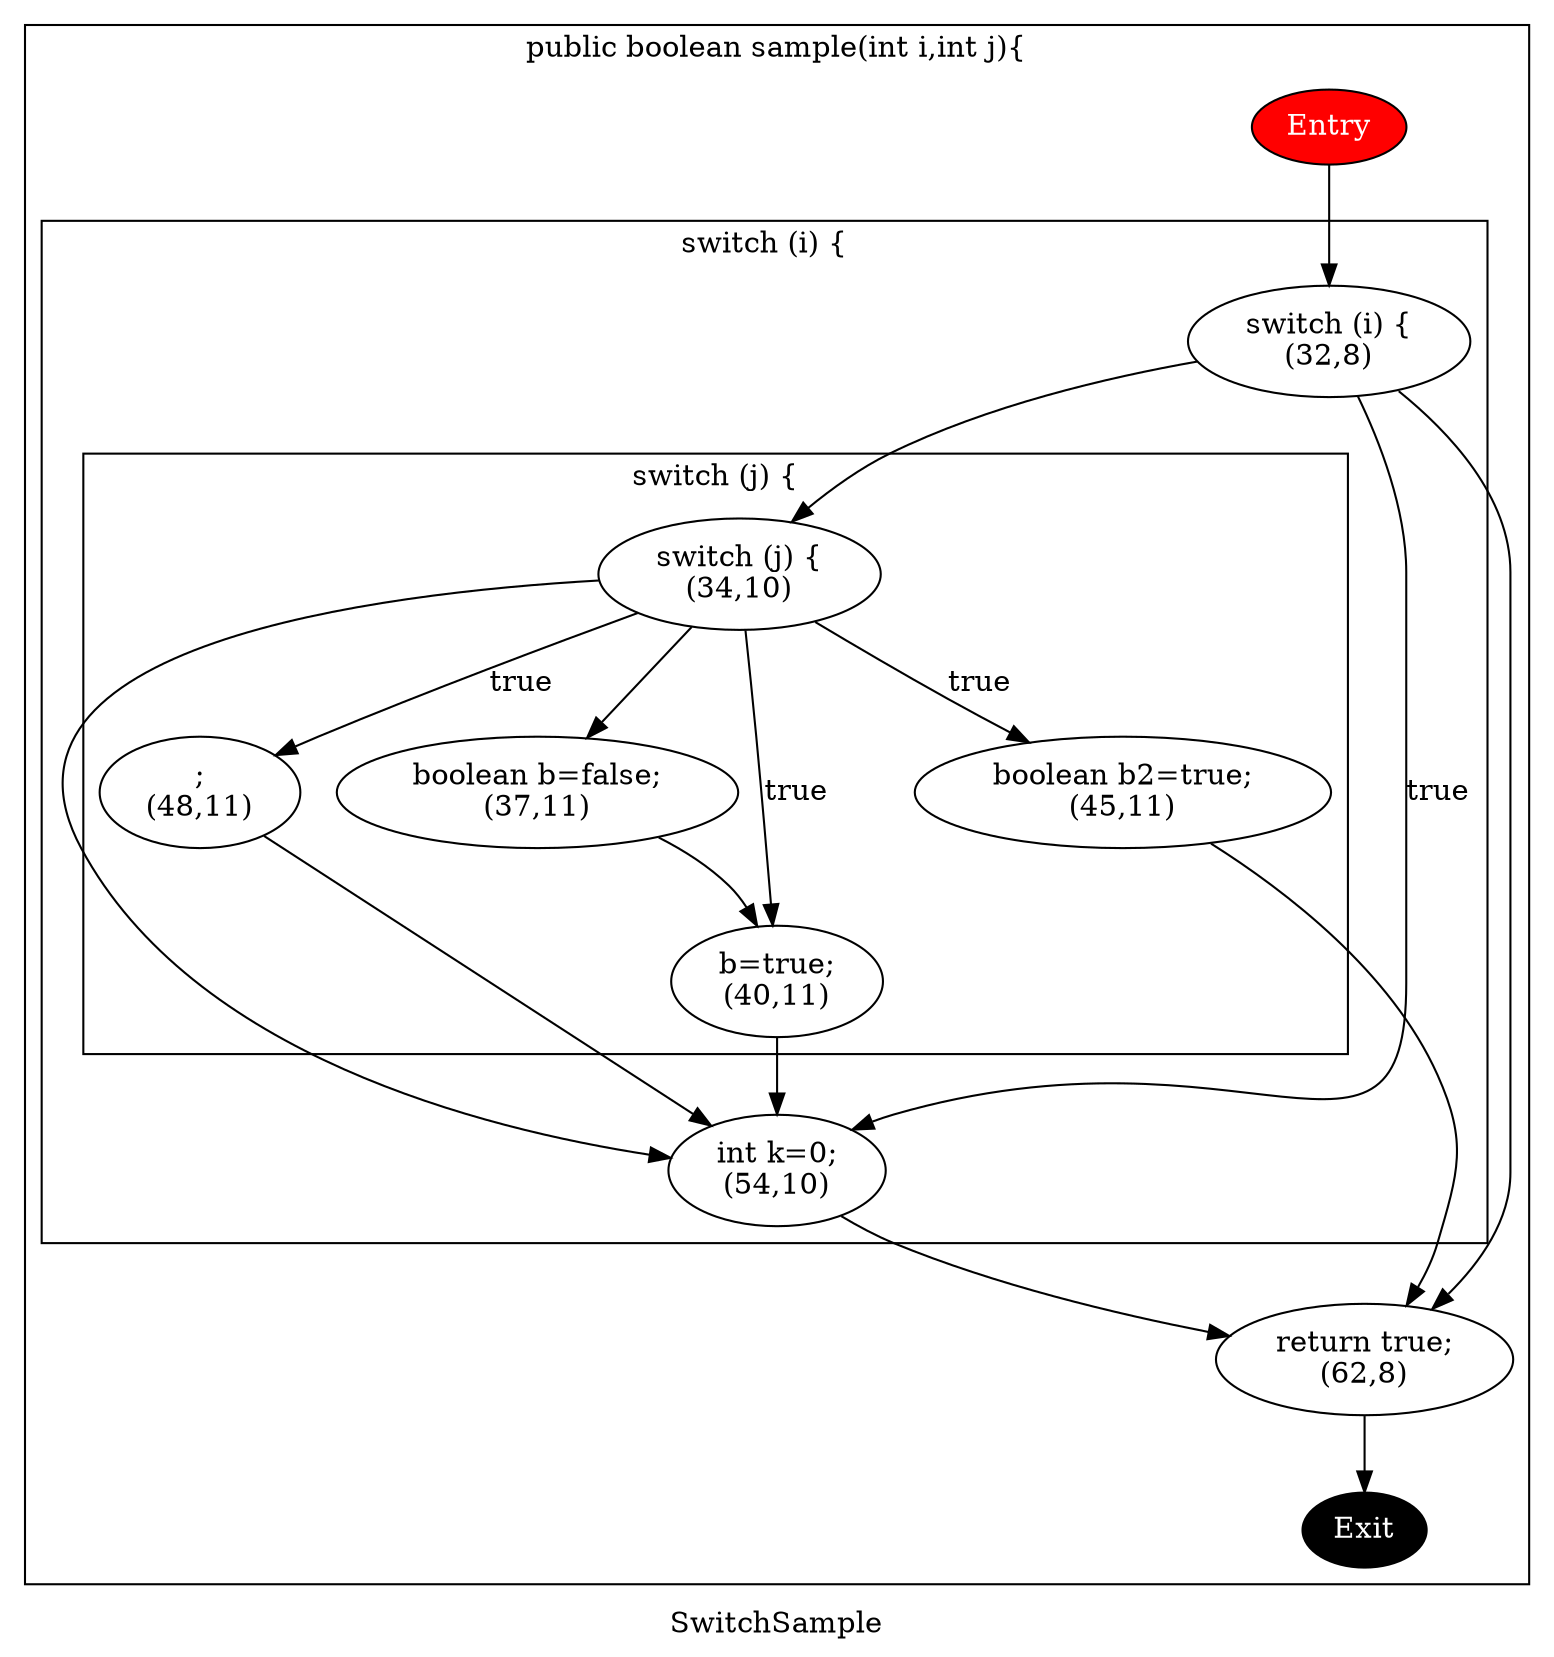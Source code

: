 digraph SwitchSample {
label="SwitchSample";

Entry -> _32_8
_32_8 -> _34_10
_32_8 -> _54_10 [label="true"];
_32_8 -> _62_8
_34_10 -> _37_11
_34_10 -> _40_11 [label="true"];
_34_10 -> _45_11 [label="true"];
_34_10 -> _48_11 [label="true"];
_34_10 -> _54_10
_37_11 -> _40_11
_40_11 -> _54_10
_45_11 -> _62_8
_48_11 -> _54_10
_54_10 -> _62_8
_62_8 -> Exit

subgraph cluster_1152_public_boolean_sample_int_i_int_j__ {
label="public boolean sample(int i,int j){";
Entry [style="filled" fillcolor="red"   fontcolor="white"];
_62_8 [label="return true;\n(62,8)"];
Exit  [style="filled" fillcolor="black" fontcolor="white"];

subgraph cluster_1201_switch__i___ {
label="switch (i) {";
_32_8 [label="switch (i) {\n(32,8)"];
_54_10 [label="int k=0;\n(54,10)"];

subgraph cluster_1227_switch__j___ {
label="switch (j) {";
_34_10 [label="switch (j) {\n(34,10)"];
_37_11 [label="boolean b=false;\n(37,11)"];
_40_11 [label="b=true;\n(40,11)"];
_45_11 [label="boolean b2=true;\n(45,11)"];
_48_11 [label=";\n(48,11)"];
}
}
}
}

